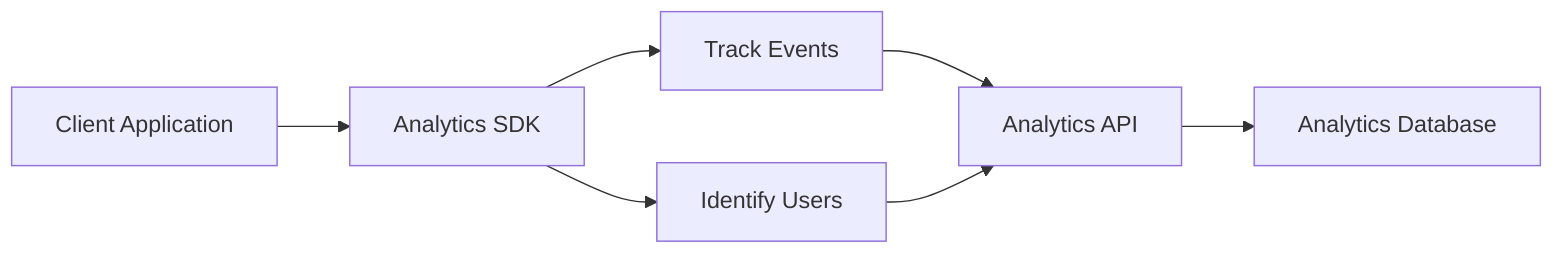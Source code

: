 graph LR
    APP[Client Application] --> SDK[Analytics SDK]
    SDK --> TRACK[Track Events]
    SDK --> IDENTIFY[Identify Users]
    TRACK --> API[Analytics API]
    IDENTIFY --> API
    API --> DB[Analytics Database]